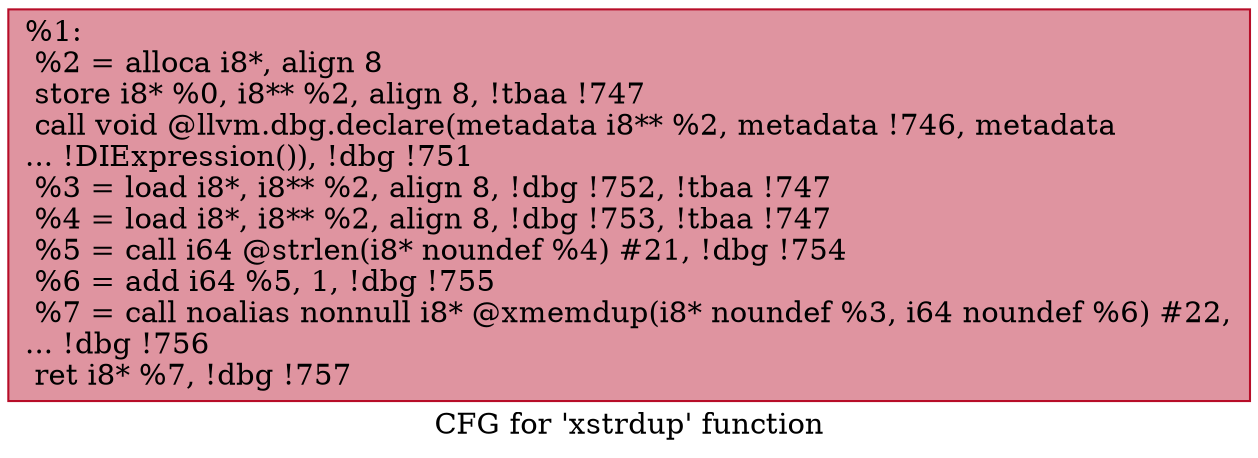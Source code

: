 digraph "CFG for 'xstrdup' function" {
	label="CFG for 'xstrdup' function";

	Node0xa4be50 [shape=record,color="#b70d28ff", style=filled, fillcolor="#b70d2870",label="{%1:\l  %2 = alloca i8*, align 8\l  store i8* %0, i8** %2, align 8, !tbaa !747\l  call void @llvm.dbg.declare(metadata i8** %2, metadata !746, metadata\l... !DIExpression()), !dbg !751\l  %3 = load i8*, i8** %2, align 8, !dbg !752, !tbaa !747\l  %4 = load i8*, i8** %2, align 8, !dbg !753, !tbaa !747\l  %5 = call i64 @strlen(i8* noundef %4) #21, !dbg !754\l  %6 = add i64 %5, 1, !dbg !755\l  %7 = call noalias nonnull i8* @xmemdup(i8* noundef %3, i64 noundef %6) #22,\l... !dbg !756\l  ret i8* %7, !dbg !757\l}"];
}
